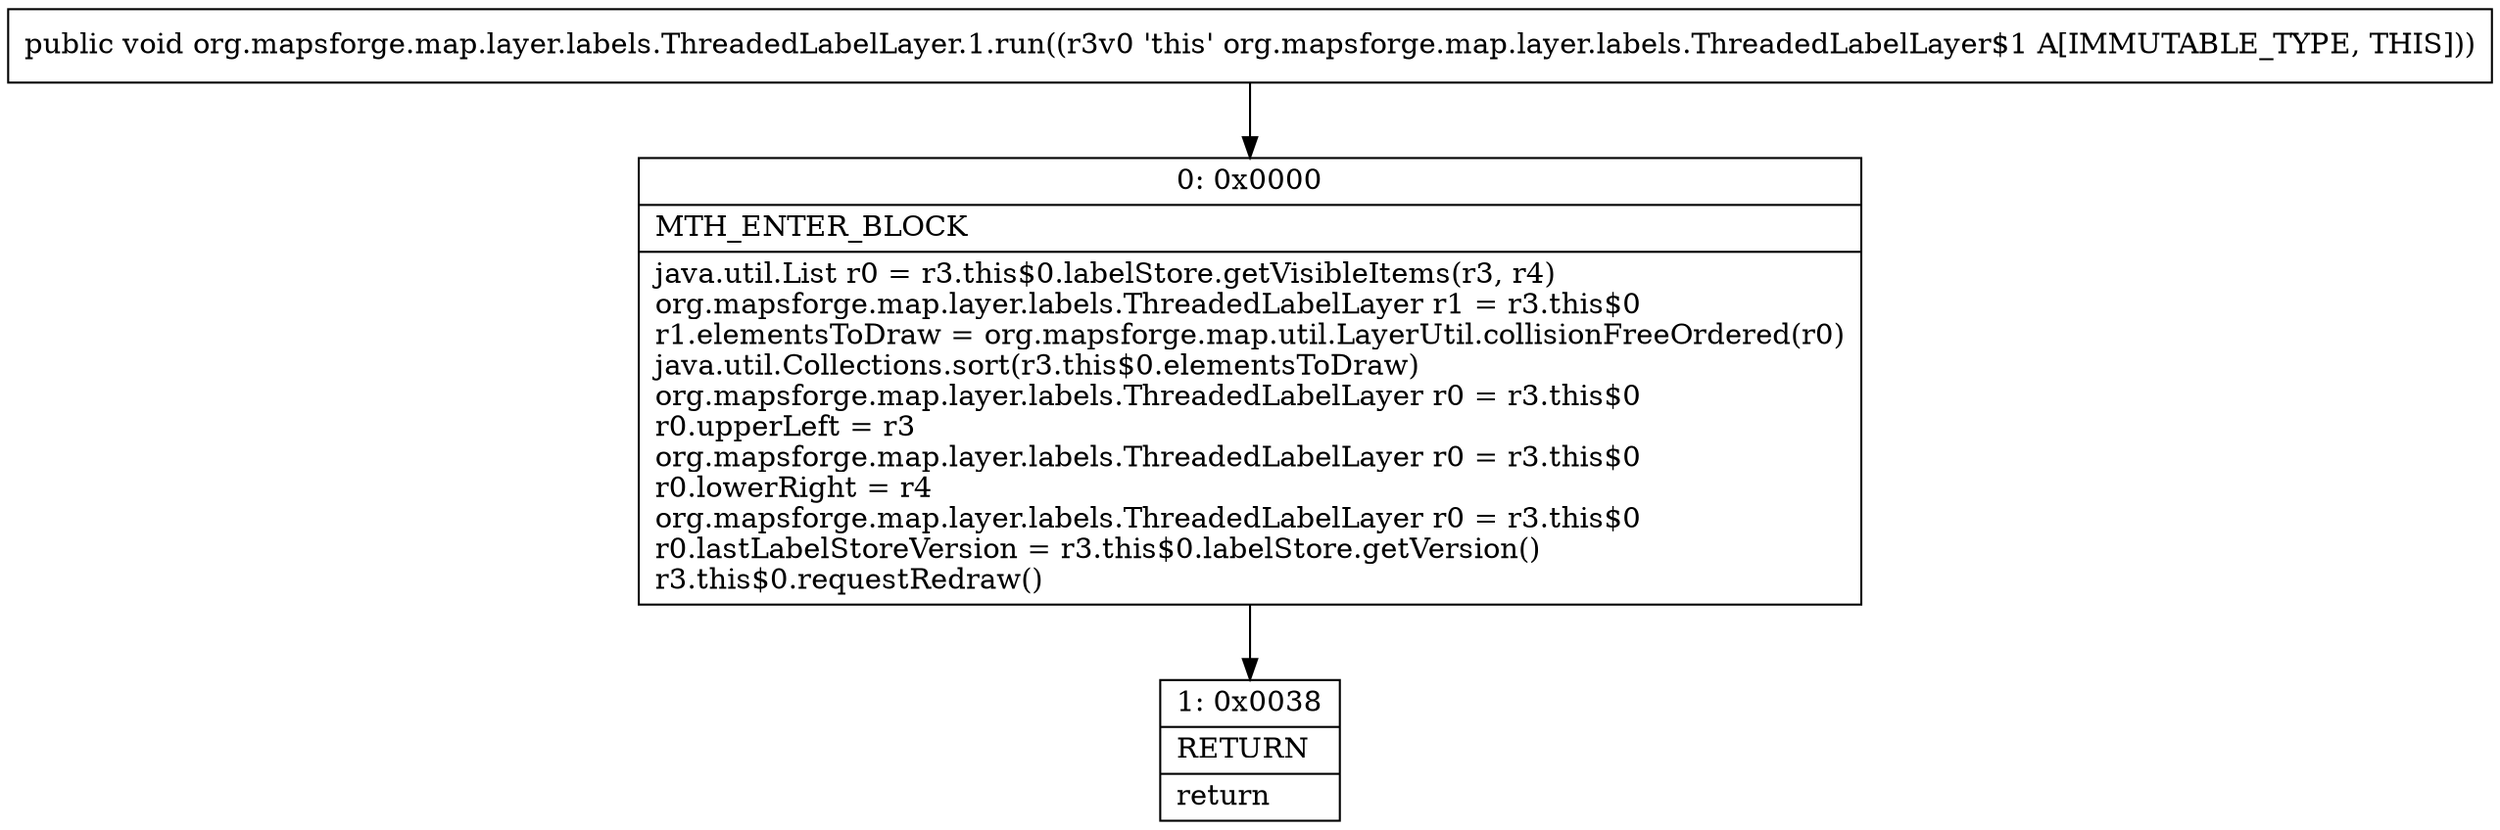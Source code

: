 digraph "CFG fororg.mapsforge.map.layer.labels.ThreadedLabelLayer.1.run()V" {
Node_0 [shape=record,label="{0\:\ 0x0000|MTH_ENTER_BLOCK\l|java.util.List r0 = r3.this$0.labelStore.getVisibleItems(r3, r4)\lorg.mapsforge.map.layer.labels.ThreadedLabelLayer r1 = r3.this$0\lr1.elementsToDraw = org.mapsforge.map.util.LayerUtil.collisionFreeOrdered(r0)\ljava.util.Collections.sort(r3.this$0.elementsToDraw)\lorg.mapsforge.map.layer.labels.ThreadedLabelLayer r0 = r3.this$0\lr0.upperLeft = r3\lorg.mapsforge.map.layer.labels.ThreadedLabelLayer r0 = r3.this$0\lr0.lowerRight = r4\lorg.mapsforge.map.layer.labels.ThreadedLabelLayer r0 = r3.this$0\lr0.lastLabelStoreVersion = r3.this$0.labelStore.getVersion()\lr3.this$0.requestRedraw()\l}"];
Node_1 [shape=record,label="{1\:\ 0x0038|RETURN\l|return\l}"];
MethodNode[shape=record,label="{public void org.mapsforge.map.layer.labels.ThreadedLabelLayer.1.run((r3v0 'this' org.mapsforge.map.layer.labels.ThreadedLabelLayer$1 A[IMMUTABLE_TYPE, THIS])) }"];
MethodNode -> Node_0;
Node_0 -> Node_1;
}

